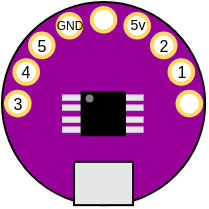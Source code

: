 <mxfile version="12.9.3" type="device"><diagram id="FGYZdSl3pkdhNVbxIEmF" name="Page-1"><mxGraphModel dx="188" dy="116" grid="1" gridSize="10" guides="1" tooltips="1" connect="1" arrows="1" fold="1" page="1" pageScale="1" pageWidth="850" pageHeight="1100" math="0" shadow="0"><root><mxCell id="0"/><mxCell id="1" parent="0"/><mxCell id="U9IwTKmpkuuHlV3rOWZb-1" value="" style="ellipse;whiteSpace=wrap;html=1;aspect=fixed;fillColor=#990099;" vertex="1" parent="1"><mxGeometry width="101.575" height="101.57" as="geometry"/></mxCell><mxCell id="U9IwTKmpkuuHlV3rOWZb-4" value="" style="ellipse;whiteSpace=wrap;html=1;aspect=fixed;fontSize=8;strokeWidth=2;strokeColor=#FFD966;" vertex="1" parent="1"><mxGeometry x="87.76" y="44.88" width="11.811" height="11.81" as="geometry"/></mxCell><mxCell id="U9IwTKmpkuuHlV3rOWZb-8" value="3" style="ellipse;whiteSpace=wrap;html=1;aspect=fixed;fontSize=8;strokeWidth=2;strokeColor=#FFD966;" vertex="1" parent="1"><mxGeometry x="2.0" y="44.88" width="11.811" height="11.81" as="geometry"/></mxCell><mxCell id="U9IwTKmpkuuHlV3rOWZb-9" value="" style="ellipse;whiteSpace=wrap;html=1;aspect=fixed;fontSize=8;strokeWidth=2;strokeColor=#FFD966;" vertex="1" parent="1"><mxGeometry x="44.88" y="3.0" width="11.811" height="11.81" as="geometry"/></mxCell><mxCell id="U9IwTKmpkuuHlV3rOWZb-10" value="1" style="ellipse;whiteSpace=wrap;html=1;aspect=fixed;fontSize=8;strokeWidth=2;strokeColor=#FFD966;" vertex="1" parent="1"><mxGeometry x="83.76" y="29.07" width="11.811" height="11.81" as="geometry"/></mxCell><mxCell id="U9IwTKmpkuuHlV3rOWZb-11" value="5v" style="ellipse;whiteSpace=wrap;html=1;aspect=fixed;fontSize=7;strokeWidth=2;strokeColor=#FFD966;" vertex="1" parent="1"><mxGeometry x="61.69" y="6.0" width="11.811" height="11.81" as="geometry"/></mxCell><mxCell id="U9IwTKmpkuuHlV3rOWZb-12" value="2" style="ellipse;whiteSpace=wrap;html=1;aspect=fixed;fontSize=8;strokeWidth=2;strokeColor=#FFD966;" vertex="1" parent="1"><mxGeometry x="74.95" y="15.81" width="11.811" height="11.81" as="geometry"/></mxCell><mxCell id="U9IwTKmpkuuHlV3rOWZb-13" value="GND" style="ellipse;whiteSpace=wrap;html=1;aspect=fixed;flipH=1;fontSize=6;strokeWidth=2;strokeColor=#FFD966;" vertex="1" parent="1"><mxGeometry x="27.81" y="6.0" width="11.811" height="11.81" as="geometry"/></mxCell><mxCell id="U9IwTKmpkuuHlV3rOWZb-14" value="5" style="ellipse;whiteSpace=wrap;html=1;aspect=fixed;flipH=1;fontSize=8;strokeWidth=2;strokeColor=#FFD966;" vertex="1" parent="1"><mxGeometry x="14" y="15.81" width="11.811" height="11.81" as="geometry"/></mxCell><mxCell id="U9IwTKmpkuuHlV3rOWZb-15" value="4" style="ellipse;whiteSpace=wrap;html=1;aspect=fixed;flipH=1;fontSize=8;strokeWidth=2;strokeColor=#FFD966;" vertex="1" parent="1"><mxGeometry x="6.19" y="29.07" width="11.811" height="11.81" as="geometry"/></mxCell><mxCell id="U9IwTKmpkuuHlV3rOWZb-16" value="" style="rounded=0;whiteSpace=wrap;html=1;fillColor=#E6E6E6;" vertex="1" parent="1"><mxGeometry x="36.02" y="79.92" width="29.527" height="21.653" as="geometry"/></mxCell><mxCell id="U9IwTKmpkuuHlV3rOWZb-27" value="" style="group" vertex="1" connectable="0" parent="1"><mxGeometry x="30" y="45" width="40.811" height="21.654" as="geometry"/></mxCell><mxCell id="U9IwTKmpkuuHlV3rOWZb-18" value="" style="rounded=0;whiteSpace=wrap;html=1;fillColor=#E6E6E6;strokeColor=none;" vertex="1" parent="U9IwTKmpkuuHlV3rOWZb-27"><mxGeometry y="1.24" width="11.811" height="3.15" as="geometry"/></mxCell><mxCell id="U9IwTKmpkuuHlV3rOWZb-19" value="" style="rounded=0;whiteSpace=wrap;html=1;fillColor=#E6E6E6;strokeColor=none;" vertex="1" parent="U9IwTKmpkuuHlV3rOWZb-27"><mxGeometry y="6.24" width="11.811" height="3.15" as="geometry"/></mxCell><mxCell id="U9IwTKmpkuuHlV3rOWZb-20" value="" style="rounded=0;whiteSpace=wrap;html=1;fillColor=#E6E6E6;strokeColor=none;" vertex="1" parent="U9IwTKmpkuuHlV3rOWZb-27"><mxGeometry y="12.24" width="11.811" height="3.15" as="geometry"/></mxCell><mxCell id="U9IwTKmpkuuHlV3rOWZb-21" value="" style="rounded=0;whiteSpace=wrap;html=1;fillColor=#E6E6E6;strokeColor=none;" vertex="1" parent="U9IwTKmpkuuHlV3rOWZb-27"><mxGeometry y="17.24" width="11.811" height="3.15" as="geometry"/></mxCell><mxCell id="U9IwTKmpkuuHlV3rOWZb-22" value="" style="rounded=0;whiteSpace=wrap;html=1;fillColor=#E6E6E6;strokeColor=none;" vertex="1" parent="U9IwTKmpkuuHlV3rOWZb-27"><mxGeometry x="29" y="1.24" width="11.811" height="3.15" as="geometry"/></mxCell><mxCell id="U9IwTKmpkuuHlV3rOWZb-23" value="" style="rounded=0;whiteSpace=wrap;html=1;fillColor=#E6E6E6;strokeColor=none;" vertex="1" parent="U9IwTKmpkuuHlV3rOWZb-27"><mxGeometry x="29" y="17.24" width="11.811" height="3.15" as="geometry"/></mxCell><mxCell id="U9IwTKmpkuuHlV3rOWZb-24" value="" style="rounded=0;whiteSpace=wrap;html=1;fillColor=#E6E6E6;strokeColor=none;" vertex="1" parent="U9IwTKmpkuuHlV3rOWZb-27"><mxGeometry x="29" y="12.24" width="11.811" height="3.15" as="geometry"/></mxCell><mxCell id="U9IwTKmpkuuHlV3rOWZb-25" value="" style="rounded=0;whiteSpace=wrap;html=1;fillColor=#E6E6E6;strokeColor=none;" vertex="1" parent="U9IwTKmpkuuHlV3rOWZb-27"><mxGeometry x="29" y="6.24" width="11.811" height="3.15" as="geometry"/></mxCell><mxCell id="U9IwTKmpkuuHlV3rOWZb-17" value="" style="rounded=0;whiteSpace=wrap;html=1;fillColor=#000000;" vertex="1" parent="U9IwTKmpkuuHlV3rOWZb-27"><mxGeometry x="9.81" width="21.653" height="21.653" as="geometry"/></mxCell><mxCell id="U9IwTKmpkuuHlV3rOWZb-26" value="" style="ellipse;whiteSpace=wrap;html=1;aspect=fixed;fillColor=#808080;strokeColor=none;" vertex="1" parent="U9IwTKmpkuuHlV3rOWZb-27"><mxGeometry x="11.81" y="1.24" width="3.937" height="3.94" as="geometry"/></mxCell></root></mxGraphModel></diagram></mxfile>